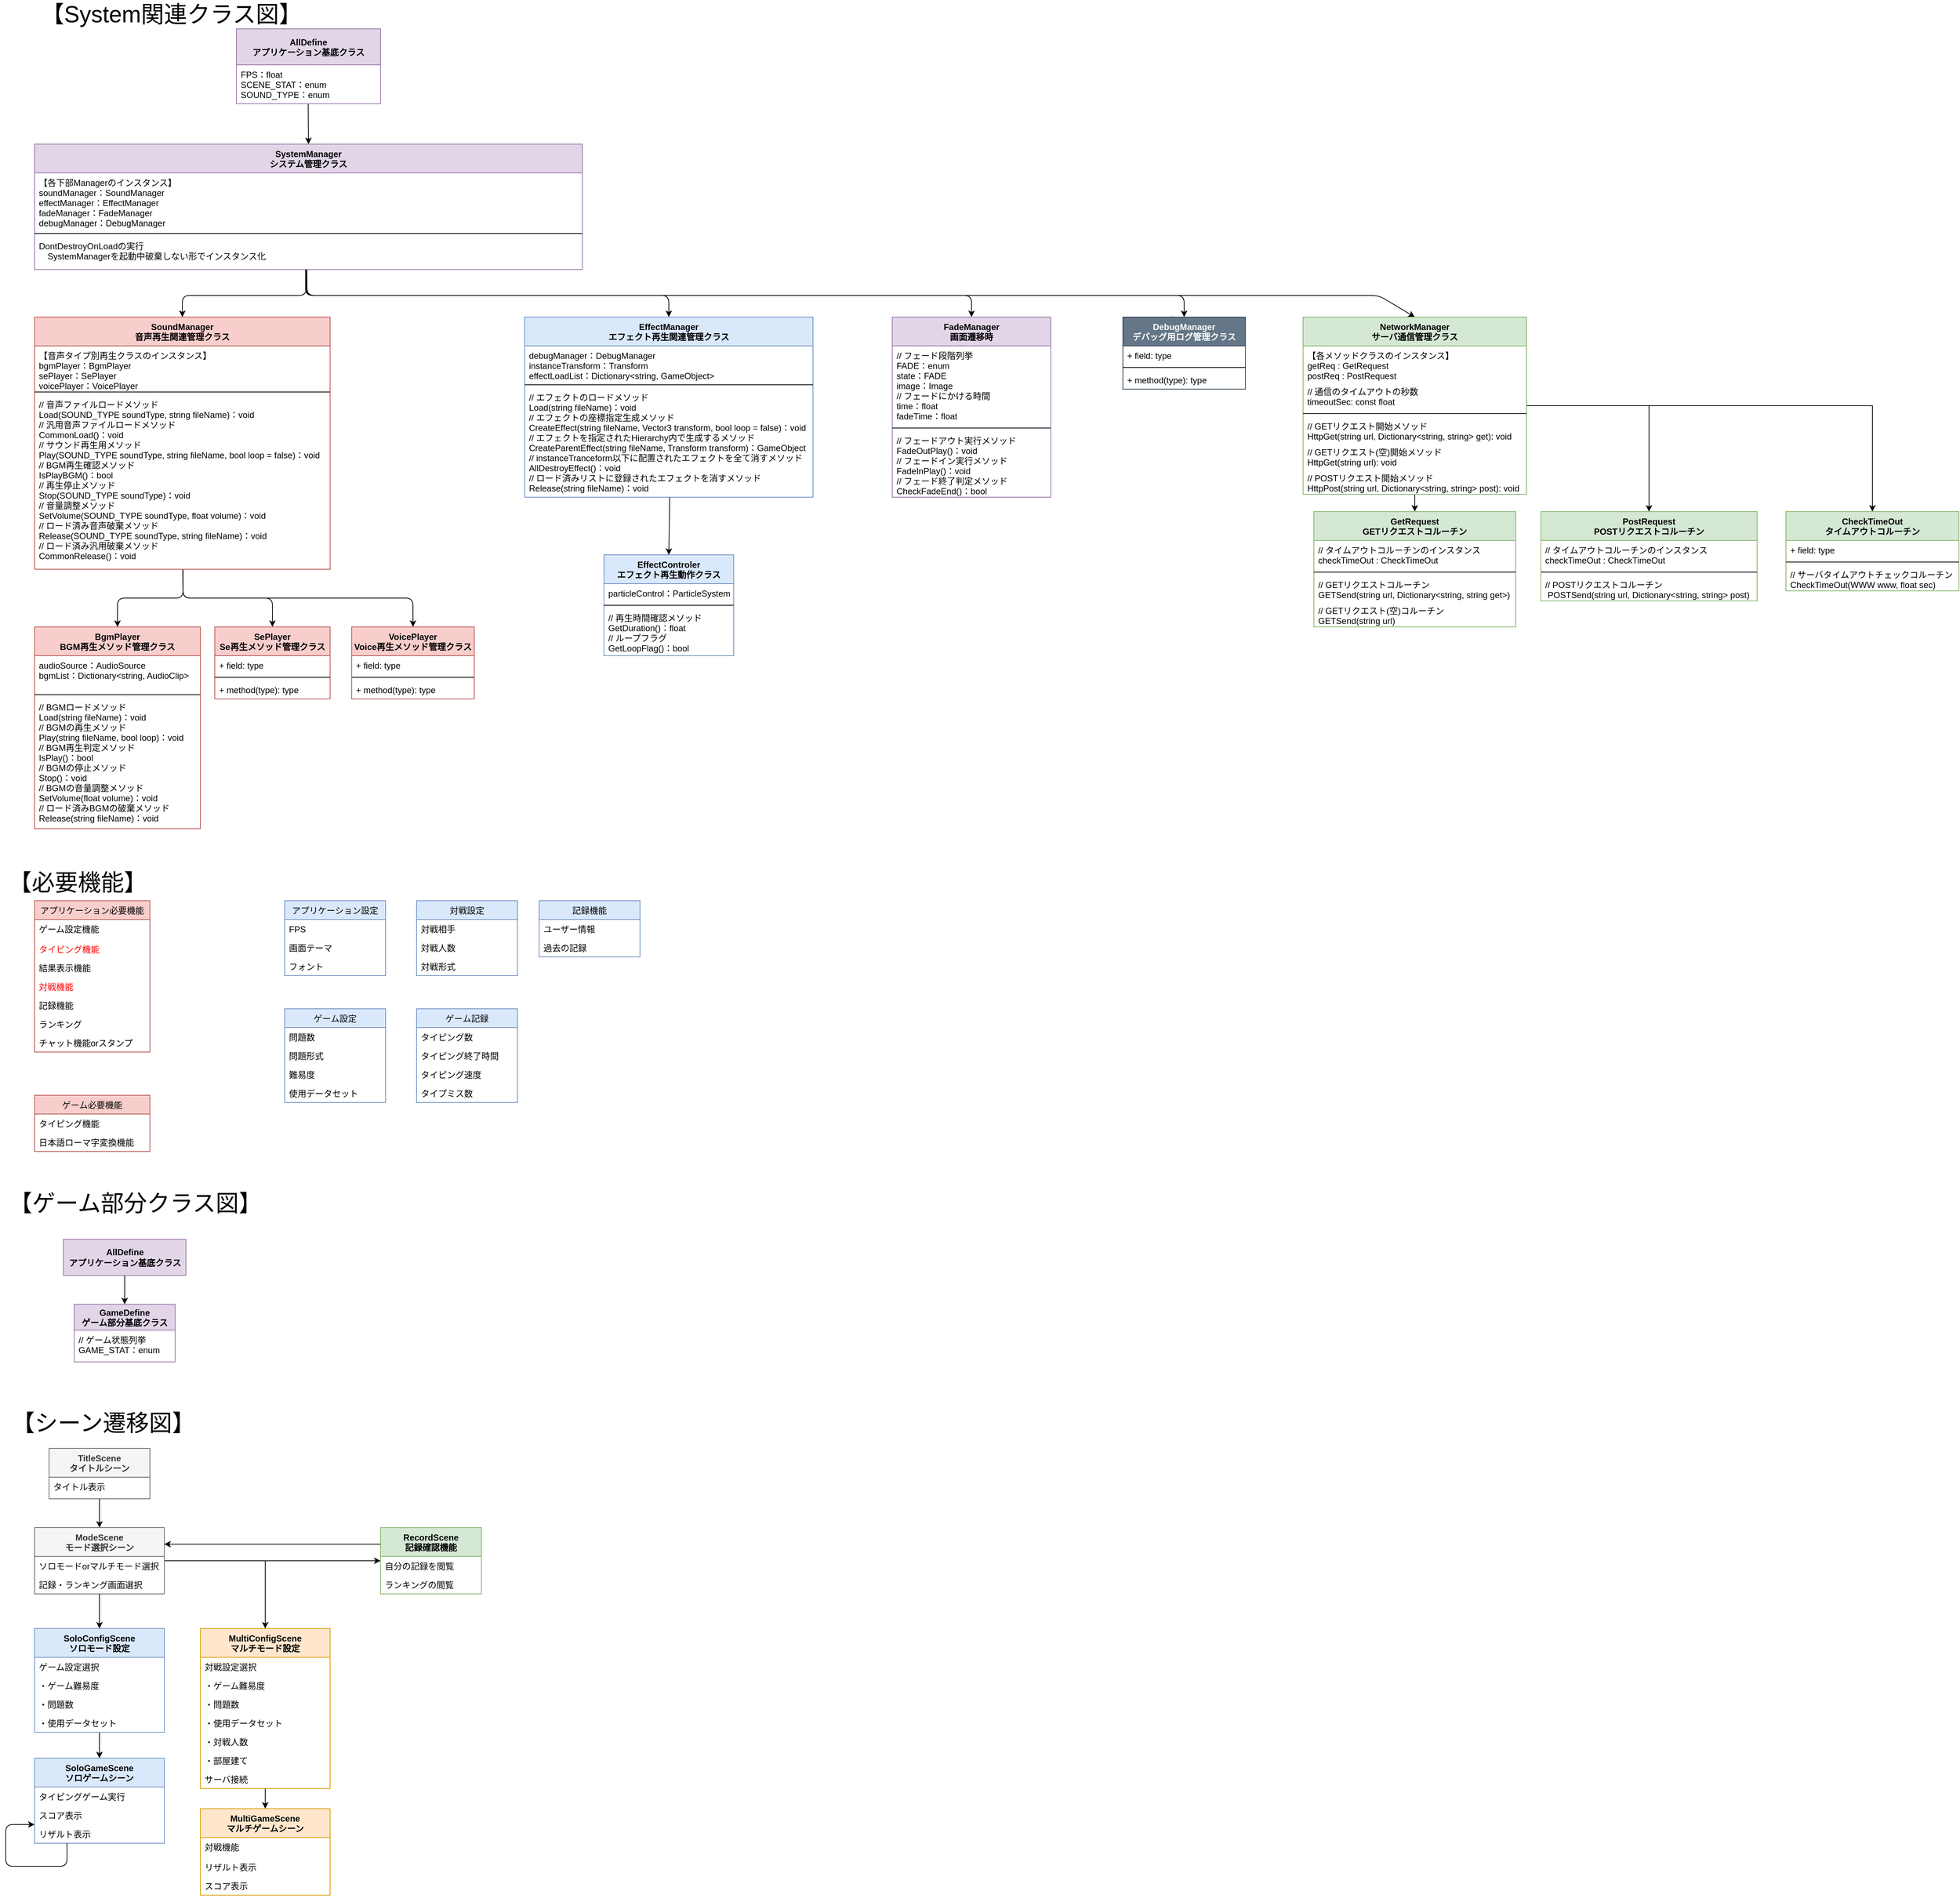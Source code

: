 <mxfile version="13.8.6" type="device"><diagram id="C5RBs43oDa-KdzZeNtuy" name="Page-1"><mxGraphModel dx="5167" dy="2410" grid="1" gridSize="10" guides="1" tooltips="1" connect="1" arrows="1" fold="1" page="1" pageScale="1" pageWidth="827" pageHeight="1169" math="0" shadow="0"><root><mxCell id="WIyWlLk6GJQsqaUBKTNV-0"/><mxCell id="WIyWlLk6GJQsqaUBKTNV-1" parent="WIyWlLk6GJQsqaUBKTNV-0"/><mxCell id="BNkF4RuhNCeMHFRE1clk-36" value="" style="endArrow=classic;html=1;exitX=0.498;exitY=0.997;exitDx=0;exitDy=0;exitPerimeter=0;entryX=0.5;entryY=0;entryDx=0;entryDy=0;" parent="WIyWlLk6GJQsqaUBKTNV-1" source="BNkF4RuhNCeMHFRE1clk-22" target="BNkF4RuhNCeMHFRE1clk-25" edge="1"><mxGeometry width="50" height="50" relative="1" as="geometry"><mxPoint x="340" y="180" as="sourcePoint"/><mxPoint x="390" y="130" as="targetPoint"/></mxGeometry></mxCell><mxCell id="BNkF4RuhNCeMHFRE1clk-55" style="edgeStyle=orthogonalEdgeStyle;rounded=0;orthogonalLoop=1;jettySize=auto;html=1;exitX=0.25;exitY=0;exitDx=0;exitDy=0;entryX=0.406;entryY=-0.013;entryDx=0;entryDy=0;entryPerimeter=0;" parent="WIyWlLk6GJQsqaUBKTNV-1" source="BNkF4RuhNCeMHFRE1clk-50" target="BNkF4RuhNCeMHFRE1clk-50" edge="1"><mxGeometry relative="1" as="geometry"/></mxCell><mxCell id="BNkF4RuhNCeMHFRE1clk-72" value="" style="endArrow=classic;html=1;exitX=0.502;exitY=1.004;exitDx=0;exitDy=0;exitPerimeter=0;entryX=0.5;entryY=0;entryDx=0;entryDy=0;" parent="WIyWlLk6GJQsqaUBKTNV-1" source="BNkF4RuhNCeMHFRE1clk-48" target="BNkF4RuhNCeMHFRE1clk-60" edge="1"><mxGeometry width="50" height="50" relative="1" as="geometry"><mxPoint x="-90" y="830" as="sourcePoint"/><mxPoint x="-40" y="780" as="targetPoint"/><Array as="points"><mxPoint x="-554" y="870"/><mxPoint x="-645" y="870"/></Array></mxGeometry></mxCell><mxCell id="BNkF4RuhNCeMHFRE1clk-73" value="" style="endArrow=classic;html=1;exitX=0.502;exitY=0.998;exitDx=0;exitDy=0;exitPerimeter=0;entryX=0.5;entryY=0;entryDx=0;entryDy=0;" parent="WIyWlLk6GJQsqaUBKTNV-1" source="BNkF4RuhNCeMHFRE1clk-48" target="BNkF4RuhNCeMHFRE1clk-64" edge="1"><mxGeometry width="50" height="50" relative="1" as="geometry"><mxPoint x="-90" y="830" as="sourcePoint"/><mxPoint x="-40" y="780" as="targetPoint"/><Array as="points"><mxPoint x="-554" y="870"/><mxPoint x="-430" y="870"/></Array></mxGeometry></mxCell><mxCell id="BNkF4RuhNCeMHFRE1clk-74" value="" style="endArrow=classic;html=1;exitX=0.502;exitY=1.004;exitDx=0;exitDy=0;exitPerimeter=0;entryX=0.5;entryY=0;entryDx=0;entryDy=0;" parent="WIyWlLk6GJQsqaUBKTNV-1" source="BNkF4RuhNCeMHFRE1clk-48" target="BNkF4RuhNCeMHFRE1clk-68" edge="1"><mxGeometry width="50" height="50" relative="1" as="geometry"><mxPoint x="-90" y="830" as="sourcePoint"/><mxPoint x="-40" y="780" as="targetPoint"/><Array as="points"><mxPoint x="-554" y="870"/><mxPoint x="-235" y="870"/></Array></mxGeometry></mxCell><mxCell id="BNkF4RuhNCeMHFRE1clk-45" value="SoundManager&#10;音声再生関連管理クラス" style="swimlane;fontStyle=1;align=center;verticalAlign=top;childLayout=stackLayout;horizontal=1;startSize=40;horizontalStack=0;resizeParent=1;resizeParentMax=0;resizeLast=0;collapsible=1;marginBottom=0;fillColor=#f8cecc;strokeColor=#b85450;" parent="WIyWlLk6GJQsqaUBKTNV-1" vertex="1"><mxGeometry x="-760" y="480" width="410" height="350" as="geometry"/></mxCell><mxCell id="BNkF4RuhNCeMHFRE1clk-46" value="【音声タイプ別再生クラスのインスタンス】&#10;bgmPlayer：BgmPlayer&#10;sePlayer：SePlayer&#10;voicePlayer：VoicePlayer" style="text;strokeColor=none;fillColor=none;align=left;verticalAlign=top;spacingLeft=4;spacingRight=4;overflow=hidden;rotatable=0;points=[[0,0.5],[1,0.5]];portConstraint=eastwest;" parent="BNkF4RuhNCeMHFRE1clk-45" vertex="1"><mxGeometry y="40" width="410" height="60" as="geometry"/></mxCell><mxCell id="BNkF4RuhNCeMHFRE1clk-47" value="" style="line;strokeWidth=1;fillColor=none;align=left;verticalAlign=middle;spacingTop=-1;spacingLeft=3;spacingRight=3;rotatable=0;labelPosition=right;points=[];portConstraint=eastwest;" parent="BNkF4RuhNCeMHFRE1clk-45" vertex="1"><mxGeometry y="100" width="410" height="8" as="geometry"/></mxCell><mxCell id="BNkF4RuhNCeMHFRE1clk-48" value="// 音声ファイルロードメソッド&#10;Load(SOUND_TYPE soundType, string fileName)：void&#10;// 汎用音声ファイルロードメソッド&#10;CommonLoad()：void&#10;// サウンド再生用メソッド&#10;Play(SOUND_TYPE soundType, string fileName, bool loop = false)：void&#10;// BGM再生確認メソッド&#10;IsPlayBGM()：bool&#10;// 再生停止メソッド&#10;Stop(SOUND_TYPE soundType)：void&#10;// 音量調整メソッド&#10;SetVolume(SOUND_TYPE soundType, float volume)：void&#10;// ロード済み音声破棄メソッド&#10;Release(SOUND_TYPE soundType, string fileName)：void&#10;// ロード済み汎用破棄メソッド&#10;CommonRelease()：void&#10;" style="text;strokeColor=none;fillColor=none;align=left;verticalAlign=top;spacingLeft=4;spacingRight=4;overflow=hidden;rotatable=0;points=[[0,0.5],[1,0.5]];portConstraint=eastwest;" parent="BNkF4RuhNCeMHFRE1clk-45" vertex="1"><mxGeometry y="108" width="410" height="242" as="geometry"/></mxCell><mxCell id="BNkF4RuhNCeMHFRE1clk-76" value="" style="endArrow=classic;html=1;entryX=0.5;entryY=0;entryDx=0;entryDy=0;exitX=0.496;exitY=1;exitDx=0;exitDy=0;exitPerimeter=0;" parent="WIyWlLk6GJQsqaUBKTNV-1" source="BNkF4RuhNCeMHFRE1clk-28" target="BNkF4RuhNCeMHFRE1clk-45" edge="1"><mxGeometry width="50" height="50" relative="1" as="geometry"><mxPoint x="-390" y="450" as="sourcePoint"/><mxPoint x="-520" y="450" as="targetPoint"/><Array as="points"><mxPoint x="-383" y="450"/><mxPoint x="-555" y="450"/></Array></mxGeometry></mxCell><mxCell id="BNkF4RuhNCeMHFRE1clk-77" value="" style="endArrow=classic;html=1;entryX=0.5;entryY=0;entryDx=0;entryDy=0;exitX=0.496;exitY=1;exitDx=0;exitDy=0;exitPerimeter=0;" parent="WIyWlLk6GJQsqaUBKTNV-1" source="BNkF4RuhNCeMHFRE1clk-28" target="BNkF4RuhNCeMHFRE1clk-37" edge="1"><mxGeometry width="50" height="50" relative="1" as="geometry"><mxPoint x="-380" y="450" as="sourcePoint"/><mxPoint x="-280" y="300" as="targetPoint"/><Array as="points"><mxPoint x="-383" y="450"/><mxPoint x="120" y="450"/></Array></mxGeometry></mxCell><mxCell id="BNkF4RuhNCeMHFRE1clk-78" value="" style="endArrow=classic;html=1;exitX=0.495;exitY=0.996;exitDx=0;exitDy=0;exitPerimeter=0;entryX=0.5;entryY=0;entryDx=0;entryDy=0;" parent="WIyWlLk6GJQsqaUBKTNV-1" source="BNkF4RuhNCeMHFRE1clk-28" target="BNkF4RuhNCeMHFRE1clk-41" edge="1"><mxGeometry width="50" height="50" relative="1" as="geometry"><mxPoint x="-310" y="640" as="sourcePoint"/><mxPoint x="-260" y="590" as="targetPoint"/><Array as="points"><mxPoint x="-384" y="450"/><mxPoint x="540" y="450"/></Array></mxGeometry></mxCell><mxCell id="BNkF4RuhNCeMHFRE1clk-79" value="" style="endArrow=classic;html=1;exitX=0.497;exitY=0.996;exitDx=0;exitDy=0;exitPerimeter=0;entryX=0.5;entryY=0;entryDx=0;entryDy=0;" parent="WIyWlLk6GJQsqaUBKTNV-1" source="BNkF4RuhNCeMHFRE1clk-28" target="BNkF4RuhNCeMHFRE1clk-50" edge="1"><mxGeometry width="50" height="50" relative="1" as="geometry"><mxPoint x="-150" y="560" as="sourcePoint"/><mxPoint x="-100" y="510" as="targetPoint"/><Array as="points"><mxPoint x="-382" y="450"/><mxPoint x="285" y="450"/><mxPoint x="835" y="450"/></Array></mxGeometry></mxCell><mxCell id="BNkF4RuhNCeMHFRE1clk-21" value="AllDefine&#10;アプリケーション基底クラス" style="swimlane;fontStyle=1;childLayout=stackLayout;horizontal=1;startSize=50;fillColor=#e1d5e7;horizontalStack=0;resizeParent=1;resizeParentMax=0;resizeLast=0;collapsible=1;marginBottom=0;strokeColor=#9673a6;" parent="WIyWlLk6GJQsqaUBKTNV-1" vertex="1"><mxGeometry x="-480" y="80" width="200" height="104" as="geometry"/></mxCell><mxCell id="BNkF4RuhNCeMHFRE1clk-22" value="FPS：float&#10;SCENE_STAT：enum&#10;SOUND_TYPE：enum" style="text;strokeColor=none;fillColor=none;align=left;verticalAlign=top;spacingLeft=4;spacingRight=4;overflow=hidden;rotatable=0;points=[[0,0.5],[1,0.5]];portConstraint=eastwest;" parent="BNkF4RuhNCeMHFRE1clk-21" vertex="1"><mxGeometry y="50" width="200" height="54" as="geometry"/></mxCell><mxCell id="BNkF4RuhNCeMHFRE1clk-60" value="BgmPlayer&#10;BGM再生メソッド管理クラス" style="swimlane;fontStyle=1;align=center;verticalAlign=top;childLayout=stackLayout;horizontal=1;startSize=40;horizontalStack=0;resizeParent=1;resizeParentMax=0;resizeLast=0;collapsible=1;marginBottom=0;fillColor=#f8cecc;strokeColor=#b85450;" parent="WIyWlLk6GJQsqaUBKTNV-1" vertex="1"><mxGeometry x="-760" y="910" width="230" height="280" as="geometry"/></mxCell><mxCell id="BNkF4RuhNCeMHFRE1clk-61" value="audioSource：AudioSource&#10;bgmList：Dictionary&lt;string, AudioClip&gt;" style="text;strokeColor=none;fillColor=none;align=left;verticalAlign=top;spacingLeft=4;spacingRight=4;overflow=hidden;rotatable=0;points=[[0,0.5],[1,0.5]];portConstraint=eastwest;" parent="BNkF4RuhNCeMHFRE1clk-60" vertex="1"><mxGeometry y="40" width="230" height="50" as="geometry"/></mxCell><mxCell id="BNkF4RuhNCeMHFRE1clk-62" value="" style="line;strokeWidth=1;fillColor=none;align=left;verticalAlign=middle;spacingTop=-1;spacingLeft=3;spacingRight=3;rotatable=0;labelPosition=right;points=[];portConstraint=eastwest;" parent="BNkF4RuhNCeMHFRE1clk-60" vertex="1"><mxGeometry y="90" width="230" height="8" as="geometry"/></mxCell><mxCell id="BNkF4RuhNCeMHFRE1clk-63" value="// BGMロードメソッド&#10;Load(string fileName)：void&#10;// BGMの再生メソッド&#10;Play(string fileName, bool loop)：void&#10;// BGM再生判定メソッド&#10;IsPlay()：bool&#10;// BGMの停止メソッド&#10;Stop()：void&#10;// BGMの音量調整メソッド&#10;SetVolume(float volume)：void&#10;// ロード済みBGMの破棄メソッド&#10;Release(string fileName)：void" style="text;strokeColor=none;fillColor=none;align=left;verticalAlign=top;spacingLeft=4;spacingRight=4;overflow=hidden;rotatable=0;points=[[0,0.5],[1,0.5]];portConstraint=eastwest;" parent="BNkF4RuhNCeMHFRE1clk-60" vertex="1"><mxGeometry y="98" width="230" height="182" as="geometry"/></mxCell><mxCell id="BNkF4RuhNCeMHFRE1clk-68" value="VoicePlayer&#10;Voice再生メソッド管理クラス" style="swimlane;fontStyle=1;align=center;verticalAlign=top;childLayout=stackLayout;horizontal=1;startSize=40;horizontalStack=0;resizeParent=1;resizeParentMax=0;resizeLast=0;collapsible=1;marginBottom=0;fillColor=#f8cecc;strokeColor=#b85450;" parent="WIyWlLk6GJQsqaUBKTNV-1" vertex="1"><mxGeometry x="-320" y="910" width="170" height="100" as="geometry"/></mxCell><mxCell id="BNkF4RuhNCeMHFRE1clk-69" value="+ field: type" style="text;strokeColor=none;fillColor=none;align=left;verticalAlign=top;spacingLeft=4;spacingRight=4;overflow=hidden;rotatable=0;points=[[0,0.5],[1,0.5]];portConstraint=eastwest;" parent="BNkF4RuhNCeMHFRE1clk-68" vertex="1"><mxGeometry y="40" width="170" height="26" as="geometry"/></mxCell><mxCell id="BNkF4RuhNCeMHFRE1clk-70" value="" style="line;strokeWidth=1;fillColor=none;align=left;verticalAlign=middle;spacingTop=-1;spacingLeft=3;spacingRight=3;rotatable=0;labelPosition=right;points=[];portConstraint=eastwest;" parent="BNkF4RuhNCeMHFRE1clk-68" vertex="1"><mxGeometry y="66" width="170" height="8" as="geometry"/></mxCell><mxCell id="BNkF4RuhNCeMHFRE1clk-71" value="+ method(type): type" style="text;strokeColor=none;fillColor=none;align=left;verticalAlign=top;spacingLeft=4;spacingRight=4;overflow=hidden;rotatable=0;points=[[0,0.5],[1,0.5]];portConstraint=eastwest;" parent="BNkF4RuhNCeMHFRE1clk-68" vertex="1"><mxGeometry y="74" width="170" height="26" as="geometry"/></mxCell><mxCell id="BNkF4RuhNCeMHFRE1clk-81" value="&lt;font style=&quot;font-size: 32px&quot;&gt;【System関連クラス図】&lt;/font&gt;" style="text;html=1;strokeColor=none;fillColor=none;align=center;verticalAlign=middle;whiteSpace=wrap;rounded=0;" parent="WIyWlLk6GJQsqaUBKTNV-1" vertex="1"><mxGeometry x="-760" y="40" width="380" height="40" as="geometry"/></mxCell><mxCell id="BNkF4RuhNCeMHFRE1clk-37" value="EffectManager&#10;エフェクト再生関連管理クラス" style="swimlane;fontStyle=1;align=center;verticalAlign=top;childLayout=stackLayout;horizontal=1;startSize=40;horizontalStack=0;resizeParent=1;resizeParentMax=0;resizeLast=0;collapsible=1;marginBottom=0;fillColor=#dae8fc;strokeColor=#6c8ebf;" parent="WIyWlLk6GJQsqaUBKTNV-1" vertex="1"><mxGeometry x="-80" y="480" width="400" height="250" as="geometry"/></mxCell><mxCell id="BNkF4RuhNCeMHFRE1clk-38" value="debugManager：DebugManager&#10;instanceTransform：Transform&#10;effectLoadList：Dictionary&lt;string, GameObject&gt;" style="text;strokeColor=none;fillColor=none;align=left;verticalAlign=top;spacingLeft=4;spacingRight=4;overflow=hidden;rotatable=0;points=[[0,0.5],[1,0.5]];portConstraint=eastwest;" parent="BNkF4RuhNCeMHFRE1clk-37" vertex="1"><mxGeometry y="40" width="400" height="50" as="geometry"/></mxCell><mxCell id="BNkF4RuhNCeMHFRE1clk-39" value="" style="line;strokeWidth=1;fillColor=none;align=left;verticalAlign=middle;spacingTop=-1;spacingLeft=3;spacingRight=3;rotatable=0;labelPosition=right;points=[];portConstraint=eastwest;" parent="BNkF4RuhNCeMHFRE1clk-37" vertex="1"><mxGeometry y="90" width="400" height="8" as="geometry"/></mxCell><mxCell id="BNkF4RuhNCeMHFRE1clk-40" value="// エフェクトのロードメソッド&#10;Load(string fileName)：void&#10;// エフェクトの座標指定生成メソッド&#10;CreateEffect(string fileName, Vector3 transform, bool loop = false)：void&#10;// エフェクトを指定されたHierarchy内で生成するメソッド&#10;CreateParentEffect(string fileName, Transform transform)：GameObject&#10;// instanceTranceform以下に配置されたエフェクトを全て消すメソッド&#10;AllDestroyEffect()：void&#10;// ロード済みリストに登録されたエフェクトを消すメソッド&#10;Release(string fileName)：void&#10;&#10;" style="text;strokeColor=none;fillColor=none;align=left;verticalAlign=top;spacingLeft=4;spacingRight=4;overflow=hidden;rotatable=0;points=[[0,0.5],[1,0.5]];portConstraint=eastwest;" parent="BNkF4RuhNCeMHFRE1clk-37" vertex="1"><mxGeometry y="98" width="400" height="152" as="geometry"/></mxCell><mxCell id="BNkF4RuhNCeMHFRE1clk-50" value="DebugManager&#10;デバッグ用ログ管理クラス" style="swimlane;fontStyle=1;align=center;verticalAlign=top;childLayout=stackLayout;horizontal=1;startSize=40;horizontalStack=0;resizeParent=1;resizeParentMax=0;resizeLast=0;collapsible=1;marginBottom=0;fillColor=#647687;strokeColor=#314354;fontColor=#ffffff;" parent="WIyWlLk6GJQsqaUBKTNV-1" vertex="1"><mxGeometry x="750" y="480" width="170" height="100" as="geometry"/></mxCell><mxCell id="BNkF4RuhNCeMHFRE1clk-51" value="+ field: type" style="text;strokeColor=none;fillColor=none;align=left;verticalAlign=top;spacingLeft=4;spacingRight=4;overflow=hidden;rotatable=0;points=[[0,0.5],[1,0.5]];portConstraint=eastwest;" parent="BNkF4RuhNCeMHFRE1clk-50" vertex="1"><mxGeometry y="40" width="170" height="26" as="geometry"/></mxCell><mxCell id="BNkF4RuhNCeMHFRE1clk-52" value="" style="line;strokeWidth=1;fillColor=none;align=left;verticalAlign=middle;spacingTop=-1;spacingLeft=3;spacingRight=3;rotatable=0;labelPosition=right;points=[];portConstraint=eastwest;" parent="BNkF4RuhNCeMHFRE1clk-50" vertex="1"><mxGeometry y="66" width="170" height="8" as="geometry"/></mxCell><mxCell id="BNkF4RuhNCeMHFRE1clk-53" value="+ method(type): type" style="text;strokeColor=none;fillColor=none;align=left;verticalAlign=top;spacingLeft=4;spacingRight=4;overflow=hidden;rotatable=0;points=[[0,0.5],[1,0.5]];portConstraint=eastwest;" parent="BNkF4RuhNCeMHFRE1clk-50" vertex="1"><mxGeometry y="74" width="170" height="26" as="geometry"/></mxCell><mxCell id="BNkF4RuhNCeMHFRE1clk-41" value="FadeManager&#10;画面遷移時" style="swimlane;fontStyle=1;align=center;verticalAlign=top;childLayout=stackLayout;horizontal=1;startSize=40;horizontalStack=0;resizeParent=1;resizeParentMax=0;resizeLast=0;collapsible=1;marginBottom=0;fillColor=#e1d5e7;strokeColor=#9673a6;" parent="WIyWlLk6GJQsqaUBKTNV-1" vertex="1"><mxGeometry x="430" y="480" width="220" height="250" as="geometry"/></mxCell><mxCell id="BNkF4RuhNCeMHFRE1clk-42" value="// フェード段階列挙&#10;FADE：enum&#10;state：FADE&#10;image：Image&#10;// フェードにかける時間&#10;time：float&#10;fadeTime：float&#10;" style="text;strokeColor=none;fillColor=none;align=left;verticalAlign=top;spacingLeft=4;spacingRight=4;overflow=hidden;rotatable=0;points=[[0,0.5],[1,0.5]];portConstraint=eastwest;" parent="BNkF4RuhNCeMHFRE1clk-41" vertex="1"><mxGeometry y="40" width="220" height="110" as="geometry"/></mxCell><mxCell id="BNkF4RuhNCeMHFRE1clk-43" value="" style="line;strokeWidth=1;fillColor=none;align=left;verticalAlign=middle;spacingTop=-1;spacingLeft=3;spacingRight=3;rotatable=0;labelPosition=right;points=[];portConstraint=eastwest;" parent="BNkF4RuhNCeMHFRE1clk-41" vertex="1"><mxGeometry y="150" width="220" height="8" as="geometry"/></mxCell><mxCell id="BNkF4RuhNCeMHFRE1clk-44" value="// フェードアウト実行メソッド&#10;FadeOutPlay()：void&#10;// フェードイン実行メソッド&#10;FadeInPlay()：void&#10;// フェード終了判定メソッド&#10;CheckFadeEnd()：bool" style="text;strokeColor=none;fillColor=none;align=left;verticalAlign=top;spacingLeft=4;spacingRight=4;overflow=hidden;rotatable=0;points=[[0,0.5],[1,0.5]];portConstraint=eastwest;" parent="BNkF4RuhNCeMHFRE1clk-41" vertex="1"><mxGeometry y="158" width="220" height="92" as="geometry"/></mxCell><mxCell id="BNkF4RuhNCeMHFRE1clk-64" value="SePlayer&#10;Se再生メソッド管理クラス" style="swimlane;fontStyle=1;align=center;verticalAlign=top;childLayout=stackLayout;horizontal=1;startSize=40;horizontalStack=0;resizeParent=1;resizeParentMax=0;resizeLast=0;collapsible=1;marginBottom=0;fillColor=#f8cecc;strokeColor=#b85450;" parent="WIyWlLk6GJQsqaUBKTNV-1" vertex="1"><mxGeometry x="-510" y="910" width="160" height="100" as="geometry"/></mxCell><mxCell id="BNkF4RuhNCeMHFRE1clk-65" value="+ field: type" style="text;strokeColor=none;fillColor=none;align=left;verticalAlign=top;spacingLeft=4;spacingRight=4;overflow=hidden;rotatable=0;points=[[0,0.5],[1,0.5]];portConstraint=eastwest;" parent="BNkF4RuhNCeMHFRE1clk-64" vertex="1"><mxGeometry y="40" width="160" height="26" as="geometry"/></mxCell><mxCell id="BNkF4RuhNCeMHFRE1clk-66" value="" style="line;strokeWidth=1;fillColor=none;align=left;verticalAlign=middle;spacingTop=-1;spacingLeft=3;spacingRight=3;rotatable=0;labelPosition=right;points=[];portConstraint=eastwest;" parent="BNkF4RuhNCeMHFRE1clk-64" vertex="1"><mxGeometry y="66" width="160" height="8" as="geometry"/></mxCell><mxCell id="BNkF4RuhNCeMHFRE1clk-67" value="+ method(type): type" style="text;strokeColor=none;fillColor=none;align=left;verticalAlign=top;spacingLeft=4;spacingRight=4;overflow=hidden;rotatable=0;points=[[0,0.5],[1,0.5]];portConstraint=eastwest;" parent="BNkF4RuhNCeMHFRE1clk-64" vertex="1"><mxGeometry y="74" width="160" height="26" as="geometry"/></mxCell><mxCell id="gTU1Oj40J1j2sNcvfgOz-4" value="" style="endArrow=classic;html=1;exitX=0.503;exitY=1;exitDx=0;exitDy=0;exitPerimeter=0;entryX=0.5;entryY=0;entryDx=0;entryDy=0;" parent="WIyWlLk6GJQsqaUBKTNV-1" source="BNkF4RuhNCeMHFRE1clk-40" target="gTU1Oj40J1j2sNcvfgOz-0" edge="1"><mxGeometry width="50" height="50" relative="1" as="geometry"><mxPoint x="80" y="760" as="sourcePoint"/><mxPoint x="130" y="710" as="targetPoint"/></mxGeometry></mxCell><mxCell id="gTU1Oj40J1j2sNcvfgOz-0" value="EffectControler&#10;エフェクト再生動作クラス" style="swimlane;fontStyle=1;align=center;verticalAlign=top;childLayout=stackLayout;horizontal=1;startSize=40;horizontalStack=0;resizeParent=1;resizeParentMax=0;resizeLast=0;collapsible=1;marginBottom=0;fillColor=#dae8fc;strokeColor=#6c8ebf;" parent="WIyWlLk6GJQsqaUBKTNV-1" vertex="1"><mxGeometry x="30" y="810" width="180" height="140" as="geometry"/></mxCell><mxCell id="gTU1Oj40J1j2sNcvfgOz-1" value="particleControl：ParticleSystem" style="text;strokeColor=none;fillColor=none;align=left;verticalAlign=top;spacingLeft=4;spacingRight=4;overflow=hidden;rotatable=0;points=[[0,0.5],[1,0.5]];portConstraint=eastwest;" parent="gTU1Oj40J1j2sNcvfgOz-0" vertex="1"><mxGeometry y="40" width="180" height="26" as="geometry"/></mxCell><mxCell id="gTU1Oj40J1j2sNcvfgOz-2" value="" style="line;strokeWidth=1;fillColor=none;align=left;verticalAlign=middle;spacingTop=-1;spacingLeft=3;spacingRight=3;rotatable=0;labelPosition=right;points=[];portConstraint=eastwest;" parent="gTU1Oj40J1j2sNcvfgOz-0" vertex="1"><mxGeometry y="66" width="180" height="8" as="geometry"/></mxCell><mxCell id="gTU1Oj40J1j2sNcvfgOz-3" value="// 再生時間確認メソッド&#10;GetDuration()：float&#10;// ループフラグ&#10;GetLoopFlag()：bool&#10;" style="text;strokeColor=none;fillColor=none;align=left;verticalAlign=top;spacingLeft=4;spacingRight=4;overflow=hidden;rotatable=0;points=[[0,0.5],[1,0.5]];portConstraint=eastwest;" parent="gTU1Oj40J1j2sNcvfgOz-0" vertex="1"><mxGeometry y="74" width="180" height="66" as="geometry"/></mxCell><mxCell id="gTU1Oj40J1j2sNcvfgOz-5" value="&lt;font style=&quot;font-size: 32px&quot;&gt;【必要機能】&lt;/font&gt;" style="text;html=1;strokeColor=none;fillColor=none;align=center;verticalAlign=middle;whiteSpace=wrap;rounded=0;" parent="WIyWlLk6GJQsqaUBKTNV-1" vertex="1"><mxGeometry x="-800" y="1240" width="200" height="50" as="geometry"/></mxCell><mxCell id="BNkF4RuhNCeMHFRE1clk-25" value="SystemManager&#10;システム管理クラス" style="swimlane;fontStyle=1;align=center;verticalAlign=top;childLayout=stackLayout;horizontal=1;startSize=40;horizontalStack=0;resizeParent=1;resizeParentMax=0;resizeLast=0;collapsible=1;marginBottom=0;fillColor=#e1d5e7;strokeColor=#9673a6;" parent="WIyWlLk6GJQsqaUBKTNV-1" vertex="1"><mxGeometry x="-760" y="240" width="760" height="174" as="geometry"/></mxCell><mxCell id="BNkF4RuhNCeMHFRE1clk-26" value="【各下部Managerのインスタンス】&#10;soundManager：SoundManager&#10;effectManager：EffectManager&#10;fadeManager：FadeManager&#10;debugManager：DebugManager&#10;  &#10;" style="text;strokeColor=none;fillColor=none;align=left;verticalAlign=top;spacingLeft=4;spacingRight=4;overflow=hidden;rotatable=0;points=[[0,0.5],[1,0.5]];portConstraint=eastwest;" parent="BNkF4RuhNCeMHFRE1clk-25" vertex="1"><mxGeometry y="40" width="760" height="80" as="geometry"/></mxCell><mxCell id="BNkF4RuhNCeMHFRE1clk-27" value="" style="line;strokeWidth=1;fillColor=none;align=left;verticalAlign=middle;spacingTop=-1;spacingLeft=3;spacingRight=3;rotatable=0;labelPosition=right;points=[];portConstraint=eastwest;" parent="BNkF4RuhNCeMHFRE1clk-25" vertex="1"><mxGeometry y="120" width="760" height="8" as="geometry"/></mxCell><mxCell id="BNkF4RuhNCeMHFRE1clk-28" value="DontDestroyOnLoadの実行&#10;　SystemManagerを起動中破棄しない形でインスタンス化" style="text;strokeColor=none;fillColor=none;align=left;verticalAlign=top;spacingLeft=4;spacingRight=4;overflow=hidden;rotatable=0;points=[[0,0.5],[1,0.5]];portConstraint=eastwest;" parent="BNkF4RuhNCeMHFRE1clk-25" vertex="1"><mxGeometry y="128" width="760" height="46" as="geometry"/></mxCell><mxCell id="gTU1Oj40J1j2sNcvfgOz-10" value="アプリケーション必要機能" style="swimlane;fontStyle=0;childLayout=stackLayout;horizontal=1;startSize=26;fillColor=#f8cecc;horizontalStack=0;resizeParent=1;resizeParentMax=0;resizeLast=0;collapsible=1;marginBottom=0;strokeColor=#b85450;" parent="WIyWlLk6GJQsqaUBKTNV-1" vertex="1"><mxGeometry x="-760" y="1290" width="160" height="210" as="geometry"/></mxCell><mxCell id="gTU1Oj40J1j2sNcvfgOz-19" value="ゲーム設定機能" style="text;strokeColor=none;fillColor=none;align=left;verticalAlign=top;spacingLeft=4;spacingRight=4;overflow=hidden;rotatable=0;points=[[0,0.5],[1,0.5]];portConstraint=eastwest;" parent="gTU1Oj40J1j2sNcvfgOz-10" vertex="1"><mxGeometry y="26" width="160" height="28" as="geometry"/></mxCell><mxCell id="gTU1Oj40J1j2sNcvfgOz-11" value="タイピング機能" style="text;strokeColor=none;fillColor=none;align=left;verticalAlign=top;spacingLeft=4;spacingRight=4;overflow=hidden;rotatable=0;points=[[0,0.5],[1,0.5]];portConstraint=eastwest;fontColor=#FF0000;" parent="gTU1Oj40J1j2sNcvfgOz-10" vertex="1"><mxGeometry y="54" width="160" height="26" as="geometry"/></mxCell><mxCell id="gTU1Oj40J1j2sNcvfgOz-26" value="結果表示機能" style="text;strokeColor=none;fillColor=none;align=left;verticalAlign=top;spacingLeft=4;spacingRight=4;overflow=hidden;rotatable=0;points=[[0,0.5],[1,0.5]];portConstraint=eastwest;" parent="gTU1Oj40J1j2sNcvfgOz-10" vertex="1"><mxGeometry y="80" width="160" height="26" as="geometry"/></mxCell><mxCell id="gTU1Oj40J1j2sNcvfgOz-12" value="対戦機能" style="text;strokeColor=none;fillColor=none;align=left;verticalAlign=top;spacingLeft=4;spacingRight=4;overflow=hidden;rotatable=0;points=[[0,0.5],[1,0.5]];portConstraint=eastwest;fontColor=#FF0000;" parent="gTU1Oj40J1j2sNcvfgOz-10" vertex="1"><mxGeometry y="106" width="160" height="26" as="geometry"/></mxCell><mxCell id="gTU1Oj40J1j2sNcvfgOz-13" value="記録機能" style="text;strokeColor=none;fillColor=none;align=left;verticalAlign=top;spacingLeft=4;spacingRight=4;overflow=hidden;rotatable=0;points=[[0,0.5],[1,0.5]];portConstraint=eastwest;" parent="gTU1Oj40J1j2sNcvfgOz-10" vertex="1"><mxGeometry y="132" width="160" height="26" as="geometry"/></mxCell><mxCell id="gTU1Oj40J1j2sNcvfgOz-14" value="ランキング&#10;" style="text;strokeColor=none;fillColor=none;align=left;verticalAlign=top;spacingLeft=4;spacingRight=4;overflow=hidden;rotatable=0;points=[[0,0.5],[1,0.5]];portConstraint=eastwest;" parent="gTU1Oj40J1j2sNcvfgOz-10" vertex="1"><mxGeometry y="158" width="160" height="26" as="geometry"/></mxCell><mxCell id="gTU1Oj40J1j2sNcvfgOz-15" value="チャット機能orスタンプ" style="text;strokeColor=none;fillColor=none;align=left;verticalAlign=top;spacingLeft=4;spacingRight=4;overflow=hidden;rotatable=0;points=[[0,0.5],[1,0.5]];portConstraint=eastwest;" parent="gTU1Oj40J1j2sNcvfgOz-10" vertex="1"><mxGeometry y="184" width="160" height="26" as="geometry"/></mxCell><mxCell id="gTU1Oj40J1j2sNcvfgOz-30" value="ゲーム設定" style="swimlane;fontStyle=0;childLayout=stackLayout;horizontal=1;startSize=26;fillColor=#dae8fc;horizontalStack=0;resizeParent=1;resizeParentMax=0;resizeLast=0;collapsible=1;marginBottom=0;strokeColor=#6c8ebf;" parent="WIyWlLk6GJQsqaUBKTNV-1" vertex="1"><mxGeometry x="-413" y="1440" width="140" height="130" as="geometry"/></mxCell><mxCell id="gTU1Oj40J1j2sNcvfgOz-31" value="問題数" style="text;strokeColor=none;fillColor=none;align=left;verticalAlign=top;spacingLeft=4;spacingRight=4;overflow=hidden;rotatable=0;points=[[0,0.5],[1,0.5]];portConstraint=eastwest;" parent="gTU1Oj40J1j2sNcvfgOz-30" vertex="1"><mxGeometry y="26" width="140" height="26" as="geometry"/></mxCell><mxCell id="gTU1Oj40J1j2sNcvfgOz-32" value="問題形式" style="text;strokeColor=none;fillColor=none;align=left;verticalAlign=top;spacingLeft=4;spacingRight=4;overflow=hidden;rotatable=0;points=[[0,0.5],[1,0.5]];portConstraint=eastwest;" parent="gTU1Oj40J1j2sNcvfgOz-30" vertex="1"><mxGeometry y="52" width="140" height="26" as="geometry"/></mxCell><mxCell id="gTU1Oj40J1j2sNcvfgOz-33" value="難易度" style="text;strokeColor=none;fillColor=none;align=left;verticalAlign=top;spacingLeft=4;spacingRight=4;overflow=hidden;rotatable=0;points=[[0,0.5],[1,0.5]];portConstraint=eastwest;" parent="gTU1Oj40J1j2sNcvfgOz-30" vertex="1"><mxGeometry y="78" width="140" height="26" as="geometry"/></mxCell><mxCell id="gTU1Oj40J1j2sNcvfgOz-88" value="使用データセット" style="text;strokeColor=none;fillColor=none;align=left;verticalAlign=top;spacingLeft=4;spacingRight=4;overflow=hidden;rotatable=0;points=[[0,0.5],[1,0.5]];portConstraint=eastwest;" parent="gTU1Oj40J1j2sNcvfgOz-30" vertex="1"><mxGeometry y="104" width="140" height="26" as="geometry"/></mxCell><mxCell id="gTU1Oj40J1j2sNcvfgOz-35" value="ゲーム必要機能" style="swimlane;fontStyle=0;childLayout=stackLayout;horizontal=1;startSize=26;fillColor=#f8cecc;horizontalStack=0;resizeParent=1;resizeParentMax=0;resizeLast=0;collapsible=1;marginBottom=0;strokeColor=#b85450;" parent="WIyWlLk6GJQsqaUBKTNV-1" vertex="1"><mxGeometry x="-760" y="1560" width="160" height="78" as="geometry"/></mxCell><mxCell id="gTU1Oj40J1j2sNcvfgOz-36" value="タイピング機能" style="text;strokeColor=none;fillColor=none;align=left;verticalAlign=top;spacingLeft=4;spacingRight=4;overflow=hidden;rotatable=0;points=[[0,0.5],[1,0.5]];portConstraint=eastwest;" parent="gTU1Oj40J1j2sNcvfgOz-35" vertex="1"><mxGeometry y="26" width="160" height="26" as="geometry"/></mxCell><mxCell id="gTU1Oj40J1j2sNcvfgOz-37" value="日本語ローマ字変換機能" style="text;strokeColor=none;fillColor=none;align=left;verticalAlign=top;spacingLeft=4;spacingRight=4;overflow=hidden;rotatable=0;points=[[0,0.5],[1,0.5]];portConstraint=eastwest;" parent="gTU1Oj40J1j2sNcvfgOz-35" vertex="1"><mxGeometry y="52" width="160" height="26" as="geometry"/></mxCell><mxCell id="gTU1Oj40J1j2sNcvfgOz-25" value="ゲーム記録" style="swimlane;fontStyle=0;childLayout=stackLayout;horizontal=1;startSize=26;fillColor=#dae8fc;horizontalStack=0;resizeParent=1;resizeParentMax=0;resizeLast=0;collapsible=1;marginBottom=0;strokeColor=#6c8ebf;" parent="WIyWlLk6GJQsqaUBKTNV-1" vertex="1"><mxGeometry x="-230" y="1440" width="140" height="130" as="geometry"/></mxCell><mxCell id="gTU1Oj40J1j2sNcvfgOz-27" value="タイピング数" style="text;strokeColor=none;fillColor=none;align=left;verticalAlign=top;spacingLeft=4;spacingRight=4;overflow=hidden;rotatable=0;points=[[0,0.5],[1,0.5]];portConstraint=eastwest;" parent="gTU1Oj40J1j2sNcvfgOz-25" vertex="1"><mxGeometry y="26" width="140" height="26" as="geometry"/></mxCell><mxCell id="gTU1Oj40J1j2sNcvfgOz-28" value="タイピング終了時間" style="text;strokeColor=none;fillColor=none;align=left;verticalAlign=top;spacingLeft=4;spacingRight=4;overflow=hidden;rotatable=0;points=[[0,0.5],[1,0.5]];portConstraint=eastwest;" parent="gTU1Oj40J1j2sNcvfgOz-25" vertex="1"><mxGeometry y="52" width="140" height="26" as="geometry"/></mxCell><mxCell id="gTU1Oj40J1j2sNcvfgOz-29" value="タイピング速度" style="text;strokeColor=none;fillColor=none;align=left;verticalAlign=top;spacingLeft=4;spacingRight=4;overflow=hidden;rotatable=0;points=[[0,0.5],[1,0.5]];portConstraint=eastwest;" parent="gTU1Oj40J1j2sNcvfgOz-25" vertex="1"><mxGeometry y="78" width="140" height="26" as="geometry"/></mxCell><mxCell id="gTU1Oj40J1j2sNcvfgOz-34" value="タイプミス数" style="text;strokeColor=none;fillColor=none;align=left;verticalAlign=top;spacingLeft=4;spacingRight=4;overflow=hidden;rotatable=0;points=[[0,0.5],[1,0.5]];portConstraint=eastwest;" parent="gTU1Oj40J1j2sNcvfgOz-25" vertex="1"><mxGeometry y="104" width="140" height="26" as="geometry"/></mxCell><mxCell id="gTU1Oj40J1j2sNcvfgOz-39" value="アプリケーション設定" style="swimlane;fontStyle=0;childLayout=stackLayout;horizontal=1;startSize=26;fillColor=#dae8fc;horizontalStack=0;resizeParent=1;resizeParentMax=0;resizeLast=0;collapsible=1;marginBottom=0;strokeColor=#6c8ebf;" parent="WIyWlLk6GJQsqaUBKTNV-1" vertex="1"><mxGeometry x="-413" y="1290" width="140" height="104" as="geometry"/></mxCell><mxCell id="gTU1Oj40J1j2sNcvfgOz-40" value="FPS" style="text;strokeColor=none;fillColor=none;align=left;verticalAlign=top;spacingLeft=4;spacingRight=4;overflow=hidden;rotatable=0;points=[[0,0.5],[1,0.5]];portConstraint=eastwest;" parent="gTU1Oj40J1j2sNcvfgOz-39" vertex="1"><mxGeometry y="26" width="140" height="26" as="geometry"/></mxCell><mxCell id="gTU1Oj40J1j2sNcvfgOz-41" value="画面テーマ" style="text;strokeColor=none;fillColor=none;align=left;verticalAlign=top;spacingLeft=4;spacingRight=4;overflow=hidden;rotatable=0;points=[[0,0.5],[1,0.5]];portConstraint=eastwest;" parent="gTU1Oj40J1j2sNcvfgOz-39" vertex="1"><mxGeometry y="52" width="140" height="26" as="geometry"/></mxCell><mxCell id="gTU1Oj40J1j2sNcvfgOz-42" value="フォント" style="text;strokeColor=none;fillColor=none;align=left;verticalAlign=top;spacingLeft=4;spacingRight=4;overflow=hidden;rotatable=0;points=[[0,0.5],[1,0.5]];portConstraint=eastwest;" parent="gTU1Oj40J1j2sNcvfgOz-39" vertex="1"><mxGeometry y="78" width="140" height="26" as="geometry"/></mxCell><mxCell id="gTU1Oj40J1j2sNcvfgOz-45" value="対戦設定" style="swimlane;fontStyle=0;childLayout=stackLayout;horizontal=1;startSize=26;fillColor=#dae8fc;horizontalStack=0;resizeParent=1;resizeParentMax=0;resizeLast=0;collapsible=1;marginBottom=0;strokeColor=#6c8ebf;" parent="WIyWlLk6GJQsqaUBKTNV-1" vertex="1"><mxGeometry x="-230" y="1290" width="140" height="104" as="geometry"/></mxCell><mxCell id="gTU1Oj40J1j2sNcvfgOz-46" value="対戦相手" style="text;strokeColor=none;fillColor=none;align=left;verticalAlign=top;spacingLeft=4;spacingRight=4;overflow=hidden;rotatable=0;points=[[0,0.5],[1,0.5]];portConstraint=eastwest;" parent="gTU1Oj40J1j2sNcvfgOz-45" vertex="1"><mxGeometry y="26" width="140" height="26" as="geometry"/></mxCell><mxCell id="gTU1Oj40J1j2sNcvfgOz-47" value="対戦人数" style="text;strokeColor=none;fillColor=none;align=left;verticalAlign=top;spacingLeft=4;spacingRight=4;overflow=hidden;rotatable=0;points=[[0,0.5],[1,0.5]];portConstraint=eastwest;" parent="gTU1Oj40J1j2sNcvfgOz-45" vertex="1"><mxGeometry y="52" width="140" height="26" as="geometry"/></mxCell><mxCell id="gTU1Oj40J1j2sNcvfgOz-48" value="対戦形式" style="text;strokeColor=none;fillColor=none;align=left;verticalAlign=top;spacingLeft=4;spacingRight=4;overflow=hidden;rotatable=0;points=[[0,0.5],[1,0.5]];portConstraint=eastwest;" parent="gTU1Oj40J1j2sNcvfgOz-45" vertex="1"><mxGeometry y="78" width="140" height="26" as="geometry"/></mxCell><mxCell id="gTU1Oj40J1j2sNcvfgOz-49" value="記録機能" style="swimlane;fontStyle=0;childLayout=stackLayout;horizontal=1;startSize=26;fillColor=#dae8fc;horizontalStack=0;resizeParent=1;resizeParentMax=0;resizeLast=0;collapsible=1;marginBottom=0;strokeColor=#6c8ebf;" parent="WIyWlLk6GJQsqaUBKTNV-1" vertex="1"><mxGeometry x="-60" y="1290" width="140" height="78" as="geometry"/></mxCell><mxCell id="gTU1Oj40J1j2sNcvfgOz-50" value="ユーザー情報" style="text;strokeColor=none;fillColor=none;align=left;verticalAlign=top;spacingLeft=4;spacingRight=4;overflow=hidden;rotatable=0;points=[[0,0.5],[1,0.5]];portConstraint=eastwest;" parent="gTU1Oj40J1j2sNcvfgOz-49" vertex="1"><mxGeometry y="26" width="140" height="26" as="geometry"/></mxCell><mxCell id="gTU1Oj40J1j2sNcvfgOz-51" value="過去の記録" style="text;strokeColor=none;fillColor=none;align=left;verticalAlign=top;spacingLeft=4;spacingRight=4;overflow=hidden;rotatable=0;points=[[0,0.5],[1,0.5]];portConstraint=eastwest;" parent="gTU1Oj40J1j2sNcvfgOz-49" vertex="1"><mxGeometry y="52" width="140" height="26" as="geometry"/></mxCell><mxCell id="gTU1Oj40J1j2sNcvfgOz-53" value="&lt;font style=&quot;font-size: 32px&quot;&gt;【ゲーム部分クラス図】&lt;/font&gt;" style="text;html=1;strokeColor=none;fillColor=none;align=center;verticalAlign=middle;whiteSpace=wrap;rounded=0;fontColor=#000000;" parent="WIyWlLk6GJQsqaUBKTNV-1" vertex="1"><mxGeometry x="-800" y="1700" width="360" height="20" as="geometry"/></mxCell><mxCell id="gTU1Oj40J1j2sNcvfgOz-62" value="&lt;b&gt;AllDefine&lt;br&gt;アプリケーション基底クラス&lt;/b&gt;" style="html=1;fillColor=#e1d5e7;strokeColor=#9673a6;" parent="WIyWlLk6GJQsqaUBKTNV-1" vertex="1"><mxGeometry x="-720" y="1760" width="170" height="50" as="geometry"/></mxCell><mxCell id="gTU1Oj40J1j2sNcvfgOz-63" value="" style="endArrow=classic;html=1;fontColor=#000000;exitX=0.5;exitY=1;exitDx=0;exitDy=0;entryX=0.5;entryY=0;entryDx=0;entryDy=0;" parent="WIyWlLk6GJQsqaUBKTNV-1" source="gTU1Oj40J1j2sNcvfgOz-62" target="gTU1Oj40J1j2sNcvfgOz-54" edge="1"><mxGeometry width="50" height="50" relative="1" as="geometry"><mxPoint x="-400" y="1880" as="sourcePoint"/><mxPoint x="-350" y="1830" as="targetPoint"/></mxGeometry></mxCell><mxCell id="gTU1Oj40J1j2sNcvfgOz-54" value="GameDefine&#10;ゲーム部分基底クラス" style="swimlane;fontStyle=1;childLayout=stackLayout;horizontal=1;startSize=36;fillColor=#e1d5e7;horizontalStack=0;resizeParent=1;resizeParentMax=0;resizeLast=0;collapsible=1;marginBottom=0;strokeColor=#9673a6;" parent="WIyWlLk6GJQsqaUBKTNV-1" vertex="1"><mxGeometry x="-705" y="1850" width="140" height="80" as="geometry"/></mxCell><mxCell id="gTU1Oj40J1j2sNcvfgOz-55" value="// ゲーム状態列挙&#10;GAME_STAT：enum" style="text;strokeColor=none;fillColor=none;align=left;verticalAlign=top;spacingLeft=4;spacingRight=4;overflow=hidden;rotatable=0;points=[[0,0.5],[1,0.5]];portConstraint=eastwest;" parent="gTU1Oj40J1j2sNcvfgOz-54" vertex="1"><mxGeometry y="36" width="140" height="44" as="geometry"/></mxCell><mxCell id="gTU1Oj40J1j2sNcvfgOz-68" value="&lt;font style=&quot;font-size: 32px&quot;&gt;【シーン遷移図】&lt;/font&gt;" style="text;html=1;align=center;verticalAlign=middle;resizable=0;points=[];autosize=1;fontColor=#000000;" parent="WIyWlLk6GJQsqaUBKTNV-1" vertex="1"><mxGeometry x="-800" y="2000" width="270" height="30" as="geometry"/></mxCell><mxCell id="gTU1Oj40J1j2sNcvfgOz-105" style="edgeStyle=orthogonalEdgeStyle;rounded=0;orthogonalLoop=1;jettySize=auto;html=1;entryX=0.5;entryY=0;entryDx=0;entryDy=0;fontColor=#000000;" parent="WIyWlLk6GJQsqaUBKTNV-1" source="gTU1Oj40J1j2sNcvfgOz-78" target="gTU1Oj40J1j2sNcvfgOz-82" edge="1"><mxGeometry relative="1" as="geometry"/></mxCell><mxCell id="gTU1Oj40J1j2sNcvfgOz-104" style="edgeStyle=orthogonalEdgeStyle;rounded=0;orthogonalLoop=1;jettySize=auto;html=1;entryX=0.5;entryY=0;entryDx=0;entryDy=0;fontColor=#000000;" parent="WIyWlLk6GJQsqaUBKTNV-1" source="gTU1Oj40J1j2sNcvfgOz-73" target="gTU1Oj40J1j2sNcvfgOz-78" edge="1"><mxGeometry relative="1" as="geometry"/></mxCell><mxCell id="gTU1Oj40J1j2sNcvfgOz-73" value="TitleScene&#10;タイトルシーン" style="swimlane;fontStyle=1;childLayout=stackLayout;horizontal=1;startSize=40;fillColor=#f5f5f5;horizontalStack=0;resizeParent=1;resizeParentMax=0;resizeLast=0;collapsible=1;marginBottom=0;fontColor=#333333;strokeColor=#666666;" parent="WIyWlLk6GJQsqaUBKTNV-1" vertex="1"><mxGeometry x="-740" y="2050" width="140" height="70" as="geometry"/></mxCell><mxCell id="gTU1Oj40J1j2sNcvfgOz-74" value="タイトル表示" style="text;strokeColor=none;fillColor=none;align=left;verticalAlign=top;spacingLeft=4;spacingRight=4;overflow=hidden;rotatable=0;points=[[0,0.5],[1,0.5]];portConstraint=eastwest;" parent="gTU1Oj40J1j2sNcvfgOz-73" vertex="1"><mxGeometry y="40" width="140" height="30" as="geometry"/></mxCell><mxCell id="gTU1Oj40J1j2sNcvfgOz-124" style="edgeStyle=orthogonalEdgeStyle;rounded=0;orthogonalLoop=1;jettySize=auto;html=1;entryX=0.5;entryY=0;entryDx=0;entryDy=0;fontColor=#000000;" parent="WIyWlLk6GJQsqaUBKTNV-1" source="gTU1Oj40J1j2sNcvfgOz-78" target="gTU1Oj40J1j2sNcvfgOz-119" edge="1"><mxGeometry relative="1" as="geometry"/></mxCell><mxCell id="9WxJcM8Lm61jvUmQcp2u-20" style="edgeStyle=orthogonalEdgeStyle;rounded=0;orthogonalLoop=1;jettySize=auto;html=1;entryX=0;entryY=0.231;entryDx=0;entryDy=0;entryPerimeter=0;" parent="WIyWlLk6GJQsqaUBKTNV-1" source="gTU1Oj40J1j2sNcvfgOz-78" target="9WxJcM8Lm61jvUmQcp2u-17" edge="1"><mxGeometry relative="1" as="geometry"><mxPoint x="-290" y="2206" as="targetPoint"/></mxGeometry></mxCell><mxCell id="gTU1Oj40J1j2sNcvfgOz-78" value="ModeScene&#10;モード選択シーン" style="swimlane;fontStyle=1;childLayout=stackLayout;horizontal=1;startSize=40;fillColor=#f5f5f5;horizontalStack=0;resizeParent=1;resizeParentMax=0;resizeLast=0;collapsible=1;marginBottom=0;fontColor=#333333;strokeColor=#666666;" parent="WIyWlLk6GJQsqaUBKTNV-1" vertex="1"><mxGeometry x="-760" y="2160" width="180" height="92" as="geometry"/></mxCell><mxCell id="gTU1Oj40J1j2sNcvfgOz-80" value="ソロモードorマルチモード選択" style="text;strokeColor=none;fillColor=none;align=left;verticalAlign=top;spacingLeft=4;spacingRight=4;overflow=hidden;rotatable=0;points=[[0,0.5],[1,0.5]];portConstraint=eastwest;" parent="gTU1Oj40J1j2sNcvfgOz-78" vertex="1"><mxGeometry y="40" width="180" height="26" as="geometry"/></mxCell><mxCell id="gTU1Oj40J1j2sNcvfgOz-81" value="記録・ランキング画面選択" style="text;strokeColor=none;fillColor=none;align=left;verticalAlign=top;spacingLeft=4;spacingRight=4;overflow=hidden;rotatable=0;points=[[0,0.5],[1,0.5]];portConstraint=eastwest;" parent="gTU1Oj40J1j2sNcvfgOz-78" vertex="1"><mxGeometry y="66" width="180" height="26" as="geometry"/></mxCell><mxCell id="gTU1Oj40J1j2sNcvfgOz-98" value="SoloGameScene&#10;ソロゲームシーン" style="swimlane;fontStyle=1;childLayout=stackLayout;horizontal=1;startSize=40;fillColor=#dae8fc;horizontalStack=0;resizeParent=1;resizeParentMax=0;resizeLast=0;collapsible=1;marginBottom=0;strokeColor=#6c8ebf;" parent="WIyWlLk6GJQsqaUBKTNV-1" vertex="1"><mxGeometry x="-760" y="2480" width="180" height="118" as="geometry"/></mxCell><mxCell id="gTU1Oj40J1j2sNcvfgOz-107" value="タイピングゲーム実行" style="text;strokeColor=none;fillColor=none;align=left;verticalAlign=top;spacingLeft=4;spacingRight=4;overflow=hidden;rotatable=0;points=[[0,0.5],[1,0.5]];portConstraint=eastwest;" parent="gTU1Oj40J1j2sNcvfgOz-98" vertex="1"><mxGeometry y="40" width="180" height="26" as="geometry"/></mxCell><mxCell id="gTU1Oj40J1j2sNcvfgOz-99" value="スコア表示" style="text;strokeColor=none;fillColor=none;align=left;verticalAlign=top;spacingLeft=4;spacingRight=4;overflow=hidden;rotatable=0;points=[[0,0.5],[1,0.5]];portConstraint=eastwest;" parent="gTU1Oj40J1j2sNcvfgOz-98" vertex="1"><mxGeometry y="66" width="180" height="26" as="geometry"/></mxCell><mxCell id="gTU1Oj40J1j2sNcvfgOz-108" value="リザルト表示" style="text;strokeColor=none;fillColor=none;align=left;verticalAlign=top;spacingLeft=4;spacingRight=4;overflow=hidden;rotatable=0;points=[[0,0.5],[1,0.5]];portConstraint=eastwest;" parent="gTU1Oj40J1j2sNcvfgOz-98" vertex="1"><mxGeometry y="92" width="180" height="26" as="geometry"/></mxCell><mxCell id="9WxJcM8Lm61jvUmQcp2u-28" value="" style="endArrow=classic;html=1;exitX=0.25;exitY=1;exitDx=0;exitDy=0;exitPerimeter=0;entryX=0;entryY=0;entryDx=0;entryDy=0;entryPerimeter=0;" parent="gTU1Oj40J1j2sNcvfgOz-98" source="gTU1Oj40J1j2sNcvfgOz-108" target="gTU1Oj40J1j2sNcvfgOz-108" edge="1"><mxGeometry width="50" height="50" relative="1" as="geometry"><mxPoint x="350" y="-60" as="sourcePoint"/><mxPoint x="-40" y="90" as="targetPoint"/><Array as="points"><mxPoint x="45" y="150"/><mxPoint x="-40" y="150"/><mxPoint x="-40" y="92"/></Array></mxGeometry></mxCell><mxCell id="gTU1Oj40J1j2sNcvfgOz-106" style="edgeStyle=orthogonalEdgeStyle;rounded=0;orthogonalLoop=1;jettySize=auto;html=1;entryX=0.5;entryY=0;entryDx=0;entryDy=0;fontColor=#000000;" parent="WIyWlLk6GJQsqaUBKTNV-1" source="gTU1Oj40J1j2sNcvfgOz-82" target="gTU1Oj40J1j2sNcvfgOz-98" edge="1"><mxGeometry relative="1" as="geometry"/></mxCell><mxCell id="gTU1Oj40J1j2sNcvfgOz-82" value="SoloConfigScene&#10;ソロモード設定" style="swimlane;fontStyle=1;childLayout=stackLayout;horizontal=1;startSize=40;fillColor=#dae8fc;horizontalStack=0;resizeParent=1;resizeParentMax=0;resizeLast=0;collapsible=1;marginBottom=0;strokeColor=#6c8ebf;" parent="WIyWlLk6GJQsqaUBKTNV-1" vertex="1"><mxGeometry x="-760" y="2300" width="180" height="144" as="geometry"/></mxCell><mxCell id="gTU1Oj40J1j2sNcvfgOz-89" value="ゲーム設定選択" style="text;strokeColor=none;fillColor=none;align=left;verticalAlign=top;spacingLeft=4;spacingRight=4;overflow=hidden;rotatable=0;points=[[0,0.5],[1,0.5]];portConstraint=eastwest;" parent="gTU1Oj40J1j2sNcvfgOz-82" vertex="1"><mxGeometry y="40" width="180" height="26" as="geometry"/></mxCell><mxCell id="gTU1Oj40J1j2sNcvfgOz-83" value="・ゲーム難易度" style="text;strokeColor=none;fillColor=none;align=left;verticalAlign=top;spacingLeft=4;spacingRight=4;overflow=hidden;rotatable=0;points=[[0,0.5],[1,0.5]];portConstraint=eastwest;" parent="gTU1Oj40J1j2sNcvfgOz-82" vertex="1"><mxGeometry y="66" width="180" height="26" as="geometry"/></mxCell><mxCell id="gTU1Oj40J1j2sNcvfgOz-86" value="・問題数" style="text;strokeColor=none;fillColor=none;align=left;verticalAlign=top;spacingLeft=4;spacingRight=4;overflow=hidden;rotatable=0;points=[[0,0.5],[1,0.5]];portConstraint=eastwest;" parent="gTU1Oj40J1j2sNcvfgOz-82" vertex="1"><mxGeometry y="92" width="180" height="26" as="geometry"/></mxCell><mxCell id="gTU1Oj40J1j2sNcvfgOz-87" value="・使用データセット" style="text;strokeColor=none;fillColor=none;align=left;verticalAlign=top;spacingLeft=4;spacingRight=4;overflow=hidden;rotatable=0;points=[[0,0.5],[1,0.5]];portConstraint=eastwest;" parent="gTU1Oj40J1j2sNcvfgOz-82" vertex="1"><mxGeometry y="118" width="180" height="26" as="geometry"/></mxCell><mxCell id="9WxJcM8Lm61jvUmQcp2u-7" style="edgeStyle=orthogonalEdgeStyle;rounded=0;orthogonalLoop=1;jettySize=auto;html=1;entryX=0.5;entryY=0;entryDx=0;entryDy=0;" parent="WIyWlLk6GJQsqaUBKTNV-1" source="gTU1Oj40J1j2sNcvfgOz-119" target="9WxJcM8Lm61jvUmQcp2u-0" edge="1"><mxGeometry relative="1" as="geometry"/></mxCell><mxCell id="gTU1Oj40J1j2sNcvfgOz-119" value="MultiConfigScene&#10;マルチモード設定" style="swimlane;fontStyle=1;childLayout=stackLayout;horizontal=1;startSize=40;fillColor=#ffe6cc;horizontalStack=0;resizeParent=1;resizeParentMax=0;resizeLast=0;collapsible=1;marginBottom=0;strokeColor=#d79b00;" parent="WIyWlLk6GJQsqaUBKTNV-1" vertex="1"><mxGeometry x="-530" y="2300" width="180" height="222" as="geometry"/></mxCell><mxCell id="gTU1Oj40J1j2sNcvfgOz-120" value="対戦設定選択" style="text;strokeColor=none;fillColor=none;align=left;verticalAlign=top;spacingLeft=4;spacingRight=4;overflow=hidden;rotatable=0;points=[[0,0.5],[1,0.5]];portConstraint=eastwest;" parent="gTU1Oj40J1j2sNcvfgOz-119" vertex="1"><mxGeometry y="40" width="180" height="26" as="geometry"/></mxCell><mxCell id="gTU1Oj40J1j2sNcvfgOz-121" value="・ゲーム難易度" style="text;strokeColor=none;fillColor=none;align=left;verticalAlign=top;spacingLeft=4;spacingRight=4;overflow=hidden;rotatable=0;points=[[0,0.5],[1,0.5]];portConstraint=eastwest;" parent="gTU1Oj40J1j2sNcvfgOz-119" vertex="1"><mxGeometry y="66" width="180" height="26" as="geometry"/></mxCell><mxCell id="gTU1Oj40J1j2sNcvfgOz-122" value="・問題数" style="text;strokeColor=none;fillColor=none;align=left;verticalAlign=top;spacingLeft=4;spacingRight=4;overflow=hidden;rotatable=0;points=[[0,0.5],[1,0.5]];portConstraint=eastwest;" parent="gTU1Oj40J1j2sNcvfgOz-119" vertex="1"><mxGeometry y="92" width="180" height="26" as="geometry"/></mxCell><mxCell id="gTU1Oj40J1j2sNcvfgOz-126" value="・使用データセット" style="text;strokeColor=none;fillColor=none;align=left;verticalAlign=top;spacingLeft=4;spacingRight=4;overflow=hidden;rotatable=0;points=[[0,0.5],[1,0.5]];portConstraint=eastwest;" parent="gTU1Oj40J1j2sNcvfgOz-119" vertex="1"><mxGeometry y="118" width="180" height="26" as="geometry"/></mxCell><mxCell id="gTU1Oj40J1j2sNcvfgOz-123" value="・対戦人数" style="text;strokeColor=none;fillColor=none;align=left;verticalAlign=top;spacingLeft=4;spacingRight=4;overflow=hidden;rotatable=0;points=[[0,0.5],[1,0.5]];portConstraint=eastwest;" parent="gTU1Oj40J1j2sNcvfgOz-119" vertex="1"><mxGeometry y="144" width="180" height="26" as="geometry"/></mxCell><mxCell id="9WxJcM8Lm61jvUmQcp2u-31" value="・部屋建て" style="text;strokeColor=none;fillColor=none;align=left;verticalAlign=top;spacingLeft=4;spacingRight=4;overflow=hidden;rotatable=0;points=[[0,0.5],[1,0.5]];portConstraint=eastwest;" parent="gTU1Oj40J1j2sNcvfgOz-119" vertex="1"><mxGeometry y="170" width="180" height="26" as="geometry"/></mxCell><mxCell id="gTU1Oj40J1j2sNcvfgOz-127" value="サーバ接続" style="text;strokeColor=none;fillColor=none;align=left;verticalAlign=top;spacingLeft=4;spacingRight=4;overflow=hidden;rotatable=0;points=[[0,0.5],[1,0.5]];portConstraint=eastwest;" parent="gTU1Oj40J1j2sNcvfgOz-119" vertex="1"><mxGeometry y="196" width="180" height="26" as="geometry"/></mxCell><mxCell id="9WxJcM8Lm61jvUmQcp2u-0" value="MultiGameScene&#10;マルチゲームシーン" style="swimlane;fontStyle=1;childLayout=stackLayout;horizontal=1;startSize=40;fillColor=#ffe6cc;horizontalStack=0;resizeParent=1;resizeParentMax=0;resizeLast=0;collapsible=1;marginBottom=0;strokeColor=#d79b00;" parent="WIyWlLk6GJQsqaUBKTNV-1" vertex="1"><mxGeometry x="-530" y="2550" width="180" height="120" as="geometry"/></mxCell><mxCell id="9WxJcM8Lm61jvUmQcp2u-1" value="対戦機能" style="text;strokeColor=none;fillColor=none;align=left;verticalAlign=top;spacingLeft=4;spacingRight=4;overflow=hidden;rotatable=0;points=[[0,0.5],[1,0.5]];portConstraint=eastwest;" parent="9WxJcM8Lm61jvUmQcp2u-0" vertex="1"><mxGeometry y="40" width="180" height="28" as="geometry"/></mxCell><mxCell id="9WxJcM8Lm61jvUmQcp2u-29" value="リザルト表示" style="text;strokeColor=none;fillColor=none;align=left;verticalAlign=top;spacingLeft=4;spacingRight=4;overflow=hidden;rotatable=0;points=[[0,0.5],[1,0.5]];portConstraint=eastwest;" parent="9WxJcM8Lm61jvUmQcp2u-0" vertex="1"><mxGeometry y="68" width="180" height="26" as="geometry"/></mxCell><mxCell id="9WxJcM8Lm61jvUmQcp2u-30" value="スコア表示" style="text;strokeColor=none;fillColor=none;align=left;verticalAlign=top;spacingLeft=4;spacingRight=4;overflow=hidden;rotatable=0;points=[[0,0.5],[1,0.5]];portConstraint=eastwest;" parent="9WxJcM8Lm61jvUmQcp2u-0" vertex="1"><mxGeometry y="94" width="180" height="26" as="geometry"/></mxCell><mxCell id="9WxJcM8Lm61jvUmQcp2u-16" value="RecordScene&#10;記録確認機能" style="swimlane;fontStyle=1;childLayout=stackLayout;horizontal=1;startSize=40;fillColor=#d5e8d4;horizontalStack=0;resizeParent=1;resizeParentMax=0;resizeLast=0;collapsible=1;marginBottom=0;strokeColor=#82b366;" parent="WIyWlLk6GJQsqaUBKTNV-1" vertex="1"><mxGeometry x="-280" y="2160" width="140" height="92" as="geometry"/></mxCell><mxCell id="9WxJcM8Lm61jvUmQcp2u-17" value="自分の記録を閲覧" style="text;strokeColor=none;fillColor=none;align=left;verticalAlign=top;spacingLeft=4;spacingRight=4;overflow=hidden;rotatable=0;points=[[0,0.5],[1,0.5]];portConstraint=eastwest;" parent="9WxJcM8Lm61jvUmQcp2u-16" vertex="1"><mxGeometry y="40" width="140" height="26" as="geometry"/></mxCell><mxCell id="9WxJcM8Lm61jvUmQcp2u-18" value="ランキングの閲覧" style="text;strokeColor=none;fillColor=none;align=left;verticalAlign=top;spacingLeft=4;spacingRight=4;overflow=hidden;rotatable=0;points=[[0,0.5],[1,0.5]];portConstraint=eastwest;" parent="9WxJcM8Lm61jvUmQcp2u-16" vertex="1"><mxGeometry y="66" width="140" height="26" as="geometry"/></mxCell><mxCell id="9WxJcM8Lm61jvUmQcp2u-27" value="" style="endArrow=classic;html=1;exitX=0;exitY=0.25;exitDx=0;exitDy=0;entryX=1;entryY=0.25;entryDx=0;entryDy=0;" parent="WIyWlLk6GJQsqaUBKTNV-1" source="9WxJcM8Lm61jvUmQcp2u-16" target="gTU1Oj40J1j2sNcvfgOz-78" edge="1"><mxGeometry width="50" height="50" relative="1" as="geometry"><mxPoint x="-410" y="2320" as="sourcePoint"/><mxPoint x="-360" y="2270" as="targetPoint"/></mxGeometry></mxCell><mxCell id="eXd0ixRi2qJf_5B4K3cD-4" value="" style="endArrow=classic;html=1;exitX=0.495;exitY=0.996;exitDx=0;exitDy=0;exitPerimeter=0;entryX=0.5;entryY=0;entryDx=0;entryDy=0;" edge="1" parent="WIyWlLk6GJQsqaUBKTNV-1" source="BNkF4RuhNCeMHFRE1clk-28" target="eXd0ixRi2qJf_5B4K3cD-5"><mxGeometry width="50" height="50" relative="1" as="geometry"><mxPoint x="-180" y="610" as="sourcePoint"/><mxPoint x="1080" y="480.0" as="targetPoint"/><Array as="points"><mxPoint x="-384" y="450"/><mxPoint x="1105" y="450"/></Array></mxGeometry></mxCell><mxCell id="eXd0ixRi2qJf_5B4K3cD-15" style="edgeStyle=orthogonalEdgeStyle;rounded=0;orthogonalLoop=1;jettySize=auto;html=1;entryX=0.5;entryY=0;entryDx=0;entryDy=0;" edge="1" parent="WIyWlLk6GJQsqaUBKTNV-1" source="eXd0ixRi2qJf_5B4K3cD-5" target="eXd0ixRi2qJf_5B4K3cD-11"><mxGeometry relative="1" as="geometry"/></mxCell><mxCell id="eXd0ixRi2qJf_5B4K3cD-28" style="edgeStyle=orthogonalEdgeStyle;rounded=0;orthogonalLoop=1;jettySize=auto;html=1;" edge="1" parent="WIyWlLk6GJQsqaUBKTNV-1" source="eXd0ixRi2qJf_5B4K3cD-5" target="eXd0ixRi2qJf_5B4K3cD-20"><mxGeometry relative="1" as="geometry"/></mxCell><mxCell id="eXd0ixRi2qJf_5B4K3cD-29" style="edgeStyle=orthogonalEdgeStyle;rounded=0;orthogonalLoop=1;jettySize=auto;html=1;" edge="1" parent="WIyWlLk6GJQsqaUBKTNV-1" source="eXd0ixRi2qJf_5B4K3cD-5" target="eXd0ixRi2qJf_5B4K3cD-24"><mxGeometry relative="1" as="geometry"/></mxCell><mxCell id="eXd0ixRi2qJf_5B4K3cD-5" value="NetworkManager&#10;サーバ通信管理クラス" style="swimlane;fontStyle=1;align=center;verticalAlign=top;childLayout=stackLayout;horizontal=1;startSize=40;horizontalStack=0;resizeParent=1;resizeParentMax=0;resizeLast=0;collapsible=1;marginBottom=0;fillColor=#d5e8d4;strokeColor=#82b366;" vertex="1" parent="WIyWlLk6GJQsqaUBKTNV-1"><mxGeometry x="1000" y="480" width="310" height="246" as="geometry"/></mxCell><mxCell id="eXd0ixRi2qJf_5B4K3cD-6" value="【各メソッドクラスのインスタンス】&#10;getReq : GetRequest&#10;postReq : PostRequest" style="text;strokeColor=none;fillColor=none;align=left;verticalAlign=top;spacingLeft=4;spacingRight=4;overflow=hidden;rotatable=0;points=[[0,0.5],[1,0.5]];portConstraint=eastwest;" vertex="1" parent="eXd0ixRi2qJf_5B4K3cD-5"><mxGeometry y="40" width="310" height="50" as="geometry"/></mxCell><mxCell id="eXd0ixRi2qJf_5B4K3cD-31" value="// 通信のタイムアウトの秒数&#10;timeoutSec: const float" style="text;strokeColor=none;fillColor=none;align=left;verticalAlign=top;spacingLeft=4;spacingRight=4;overflow=hidden;rotatable=0;points=[[0,0.5],[1,0.5]];portConstraint=eastwest;" vertex="1" parent="eXd0ixRi2qJf_5B4K3cD-5"><mxGeometry y="90" width="310" height="40" as="geometry"/></mxCell><mxCell id="eXd0ixRi2qJf_5B4K3cD-7" value="" style="line;strokeWidth=1;fillColor=none;align=left;verticalAlign=middle;spacingTop=-1;spacingLeft=3;spacingRight=3;rotatable=0;labelPosition=right;points=[];portConstraint=eastwest;" vertex="1" parent="eXd0ixRi2qJf_5B4K3cD-5"><mxGeometry y="130" width="310" height="8" as="geometry"/></mxCell><mxCell id="eXd0ixRi2qJf_5B4K3cD-8" value="// GETリクエスト開始メソッド&#10;HttpGet(string url, Dictionary&lt;string, string&gt; get): void" style="text;strokeColor=none;fillColor=none;align=left;verticalAlign=top;spacingLeft=4;spacingRight=4;overflow=hidden;rotatable=0;points=[[0,0.5],[1,0.5]];portConstraint=eastwest;" vertex="1" parent="eXd0ixRi2qJf_5B4K3cD-5"><mxGeometry y="138" width="310" height="36" as="geometry"/></mxCell><mxCell id="eXd0ixRi2qJf_5B4K3cD-33" value="// GETリクエスト(空)開始メソッド&#10;HttpGet(string url): void" style="text;strokeColor=none;fillColor=none;align=left;verticalAlign=top;spacingLeft=4;spacingRight=4;overflow=hidden;rotatable=0;points=[[0,0.5],[1,0.5]];portConstraint=eastwest;" vertex="1" parent="eXd0ixRi2qJf_5B4K3cD-5"><mxGeometry y="174" width="310" height="36" as="geometry"/></mxCell><mxCell id="eXd0ixRi2qJf_5B4K3cD-10" value="// POSTリクエスト開始メソッド&#10;HttpPost(string url, Dictionary&lt;string, string&gt; post): void" style="text;strokeColor=none;fillColor=none;align=left;verticalAlign=top;spacingLeft=4;spacingRight=4;overflow=hidden;rotatable=0;points=[[0,0.5],[1,0.5]];portConstraint=eastwest;" vertex="1" parent="eXd0ixRi2qJf_5B4K3cD-5"><mxGeometry y="210" width="310" height="36" as="geometry"/></mxCell><mxCell id="eXd0ixRi2qJf_5B4K3cD-11" value="GetRequest&#10;GETリクエストコルーチン" style="swimlane;fontStyle=1;align=center;verticalAlign=top;childLayout=stackLayout;horizontal=1;startSize=40;horizontalStack=0;resizeParent=1;resizeParentMax=0;resizeLast=0;collapsible=1;marginBottom=0;fillColor=#d5e8d4;strokeColor=#82b366;" vertex="1" parent="WIyWlLk6GJQsqaUBKTNV-1"><mxGeometry x="1015" y="750" width="280" height="160" as="geometry"/></mxCell><mxCell id="eXd0ixRi2qJf_5B4K3cD-12" value="// タイムアウトコルーチンのインスタンス&#10;checkTimeOut : CheckTimeOut" style="text;strokeColor=none;fillColor=none;align=left;verticalAlign=top;spacingLeft=4;spacingRight=4;overflow=hidden;rotatable=0;points=[[0,0.5],[1,0.5]];portConstraint=eastwest;" vertex="1" parent="eXd0ixRi2qJf_5B4K3cD-11"><mxGeometry y="40" width="280" height="40" as="geometry"/></mxCell><mxCell id="eXd0ixRi2qJf_5B4K3cD-13" value="" style="line;strokeWidth=1;fillColor=none;align=left;verticalAlign=middle;spacingTop=-1;spacingLeft=3;spacingRight=3;rotatable=0;labelPosition=right;points=[];portConstraint=eastwest;" vertex="1" parent="eXd0ixRi2qJf_5B4K3cD-11"><mxGeometry y="80" width="280" height="8" as="geometry"/></mxCell><mxCell id="eXd0ixRi2qJf_5B4K3cD-14" value="// GETリクエストコルーチン&#10;GETSend(string url, Dictionary&lt;string, string get&gt;)" style="text;strokeColor=none;fillColor=none;align=left;verticalAlign=top;spacingLeft=4;spacingRight=4;overflow=hidden;rotatable=0;points=[[0,0.5],[1,0.5]];portConstraint=eastwest;" vertex="1" parent="eXd0ixRi2qJf_5B4K3cD-11"><mxGeometry y="88" width="280" height="36" as="geometry"/></mxCell><mxCell id="eXd0ixRi2qJf_5B4K3cD-30" value="// GETリクエスト(空)コルーチン&#10;GETSend(string url)" style="text;strokeColor=none;fillColor=none;align=left;verticalAlign=top;spacingLeft=4;spacingRight=4;overflow=hidden;rotatable=0;points=[[0,0.5],[1,0.5]];portConstraint=eastwest;" vertex="1" parent="eXd0ixRi2qJf_5B4K3cD-11"><mxGeometry y="124" width="280" height="36" as="geometry"/></mxCell><mxCell id="eXd0ixRi2qJf_5B4K3cD-20" value="PostRequest&#10;POSTリクエストコルーチン" style="swimlane;fontStyle=1;align=center;verticalAlign=top;childLayout=stackLayout;horizontal=1;startSize=40;horizontalStack=0;resizeParent=1;resizeParentMax=0;resizeLast=0;collapsible=1;marginBottom=0;fillColor=#d5e8d4;strokeColor=#82b366;" vertex="1" parent="WIyWlLk6GJQsqaUBKTNV-1"><mxGeometry x="1330" y="750" width="300" height="124" as="geometry"/></mxCell><mxCell id="eXd0ixRi2qJf_5B4K3cD-32" value="// タイムアウトコルーチンのインスタンス&#10;checkTimeOut : CheckTimeOut" style="text;strokeColor=none;fillColor=none;align=left;verticalAlign=top;spacingLeft=4;spacingRight=4;overflow=hidden;rotatable=0;points=[[0,0.5],[1,0.5]];portConstraint=eastwest;" vertex="1" parent="eXd0ixRi2qJf_5B4K3cD-20"><mxGeometry y="40" width="300" height="40" as="geometry"/></mxCell><mxCell id="eXd0ixRi2qJf_5B4K3cD-22" value="" style="line;strokeWidth=1;fillColor=none;align=left;verticalAlign=middle;spacingTop=-1;spacingLeft=3;spacingRight=3;rotatable=0;labelPosition=right;points=[];portConstraint=eastwest;" vertex="1" parent="eXd0ixRi2qJf_5B4K3cD-20"><mxGeometry y="80" width="300" height="8" as="geometry"/></mxCell><mxCell id="eXd0ixRi2qJf_5B4K3cD-23" value="// POSTリクエストコルーチン&#10; POSTSend(string url, Dictionary&lt;string, string&gt; post)" style="text;strokeColor=none;fillColor=none;align=left;verticalAlign=top;spacingLeft=4;spacingRight=4;overflow=hidden;rotatable=0;points=[[0,0.5],[1,0.5]];portConstraint=eastwest;" vertex="1" parent="eXd0ixRi2qJf_5B4K3cD-20"><mxGeometry y="88" width="300" height="36" as="geometry"/></mxCell><mxCell id="eXd0ixRi2qJf_5B4K3cD-24" value="CheckTimeOut&#10;タイムアウトコルーチン" style="swimlane;fontStyle=1;align=center;verticalAlign=top;childLayout=stackLayout;horizontal=1;startSize=40;horizontalStack=0;resizeParent=1;resizeParentMax=0;resizeLast=0;collapsible=1;marginBottom=0;fillColor=#d5e8d4;strokeColor=#82b366;" vertex="1" parent="WIyWlLk6GJQsqaUBKTNV-1"><mxGeometry x="1670" y="750" width="240" height="110" as="geometry"/></mxCell><mxCell id="eXd0ixRi2qJf_5B4K3cD-25" value="+ field: type" style="text;strokeColor=none;fillColor=none;align=left;verticalAlign=top;spacingLeft=4;spacingRight=4;overflow=hidden;rotatable=0;points=[[0,0.5],[1,0.5]];portConstraint=eastwest;" vertex="1" parent="eXd0ixRi2qJf_5B4K3cD-24"><mxGeometry y="40" width="240" height="26" as="geometry"/></mxCell><mxCell id="eXd0ixRi2qJf_5B4K3cD-26" value="" style="line;strokeWidth=1;fillColor=none;align=left;verticalAlign=middle;spacingTop=-1;spacingLeft=3;spacingRight=3;rotatable=0;labelPosition=right;points=[];portConstraint=eastwest;" vertex="1" parent="eXd0ixRi2qJf_5B4K3cD-24"><mxGeometry y="66" width="240" height="8" as="geometry"/></mxCell><mxCell id="eXd0ixRi2qJf_5B4K3cD-27" value="// サーバタイムアウトチェックコルーチン&#10;CheckTimeOut(WWW www, float sec)" style="text;strokeColor=none;fillColor=none;align=left;verticalAlign=top;spacingLeft=4;spacingRight=4;overflow=hidden;rotatable=0;points=[[0,0.5],[1,0.5]];portConstraint=eastwest;" vertex="1" parent="eXd0ixRi2qJf_5B4K3cD-24"><mxGeometry y="74" width="240" height="36" as="geometry"/></mxCell></root></mxGraphModel></diagram></mxfile>